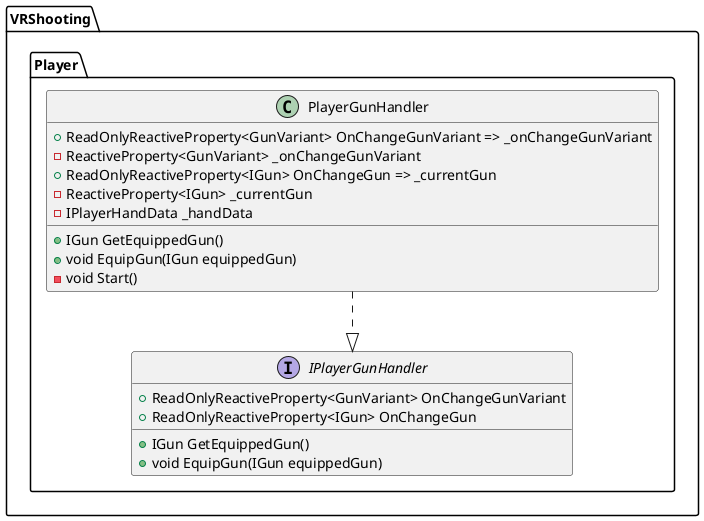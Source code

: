 ﻿@startuml
'https://plantuml.com/class-diagram

package VRShooting
{
    package Player
    {
        class PlayerGunHandler
        {
            +ReadOnlyReactiveProperty<GunVariant> OnChangeGunVariant => _onChangeGunVariant
            -ReactiveProperty<GunVariant> _onChangeGunVariant
            +ReadOnlyReactiveProperty<IGun> OnChangeGun => _currentGun
            -ReactiveProperty<IGun> _currentGun
            -IPlayerHandData _handData
            +IGun GetEquippedGun()
            +void EquipGun(IGun equippedGun)
            -void Start()
        }
        interface IPlayerGunHandler
        {
            +ReadOnlyReactiveProperty<GunVariant> OnChangeGunVariant
            +ReadOnlyReactiveProperty<IGun> OnChangeGun
            +IGun GetEquippedGun()
            +void EquipGun(IGun equippedGun)
        }
        
        PlayerGunHandler ..|> IPlayerGunHandler
    }
}

@enduml